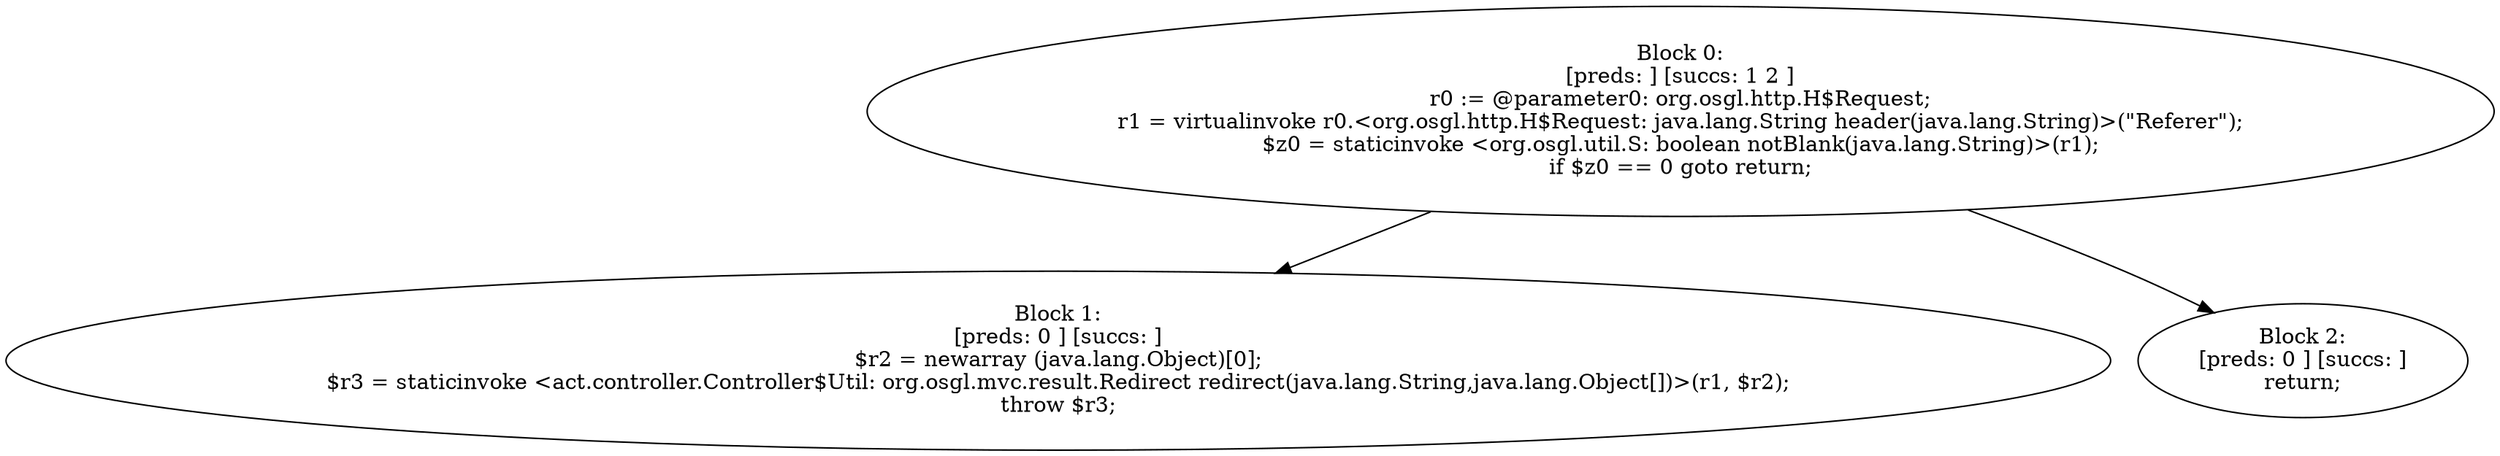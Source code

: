 digraph "unitGraph" {
    "Block 0:
[preds: ] [succs: 1 2 ]
r0 := @parameter0: org.osgl.http.H$Request;
r1 = virtualinvoke r0.<org.osgl.http.H$Request: java.lang.String header(java.lang.String)>(\"Referer\");
$z0 = staticinvoke <org.osgl.util.S: boolean notBlank(java.lang.String)>(r1);
if $z0 == 0 goto return;
"
    "Block 1:
[preds: 0 ] [succs: ]
$r2 = newarray (java.lang.Object)[0];
$r3 = staticinvoke <act.controller.Controller$Util: org.osgl.mvc.result.Redirect redirect(java.lang.String,java.lang.Object[])>(r1, $r2);
throw $r3;
"
    "Block 2:
[preds: 0 ] [succs: ]
return;
"
    "Block 0:
[preds: ] [succs: 1 2 ]
r0 := @parameter0: org.osgl.http.H$Request;
r1 = virtualinvoke r0.<org.osgl.http.H$Request: java.lang.String header(java.lang.String)>(\"Referer\");
$z0 = staticinvoke <org.osgl.util.S: boolean notBlank(java.lang.String)>(r1);
if $z0 == 0 goto return;
"->"Block 1:
[preds: 0 ] [succs: ]
$r2 = newarray (java.lang.Object)[0];
$r3 = staticinvoke <act.controller.Controller$Util: org.osgl.mvc.result.Redirect redirect(java.lang.String,java.lang.Object[])>(r1, $r2);
throw $r3;
";
    "Block 0:
[preds: ] [succs: 1 2 ]
r0 := @parameter0: org.osgl.http.H$Request;
r1 = virtualinvoke r0.<org.osgl.http.H$Request: java.lang.String header(java.lang.String)>(\"Referer\");
$z0 = staticinvoke <org.osgl.util.S: boolean notBlank(java.lang.String)>(r1);
if $z0 == 0 goto return;
"->"Block 2:
[preds: 0 ] [succs: ]
return;
";
}
